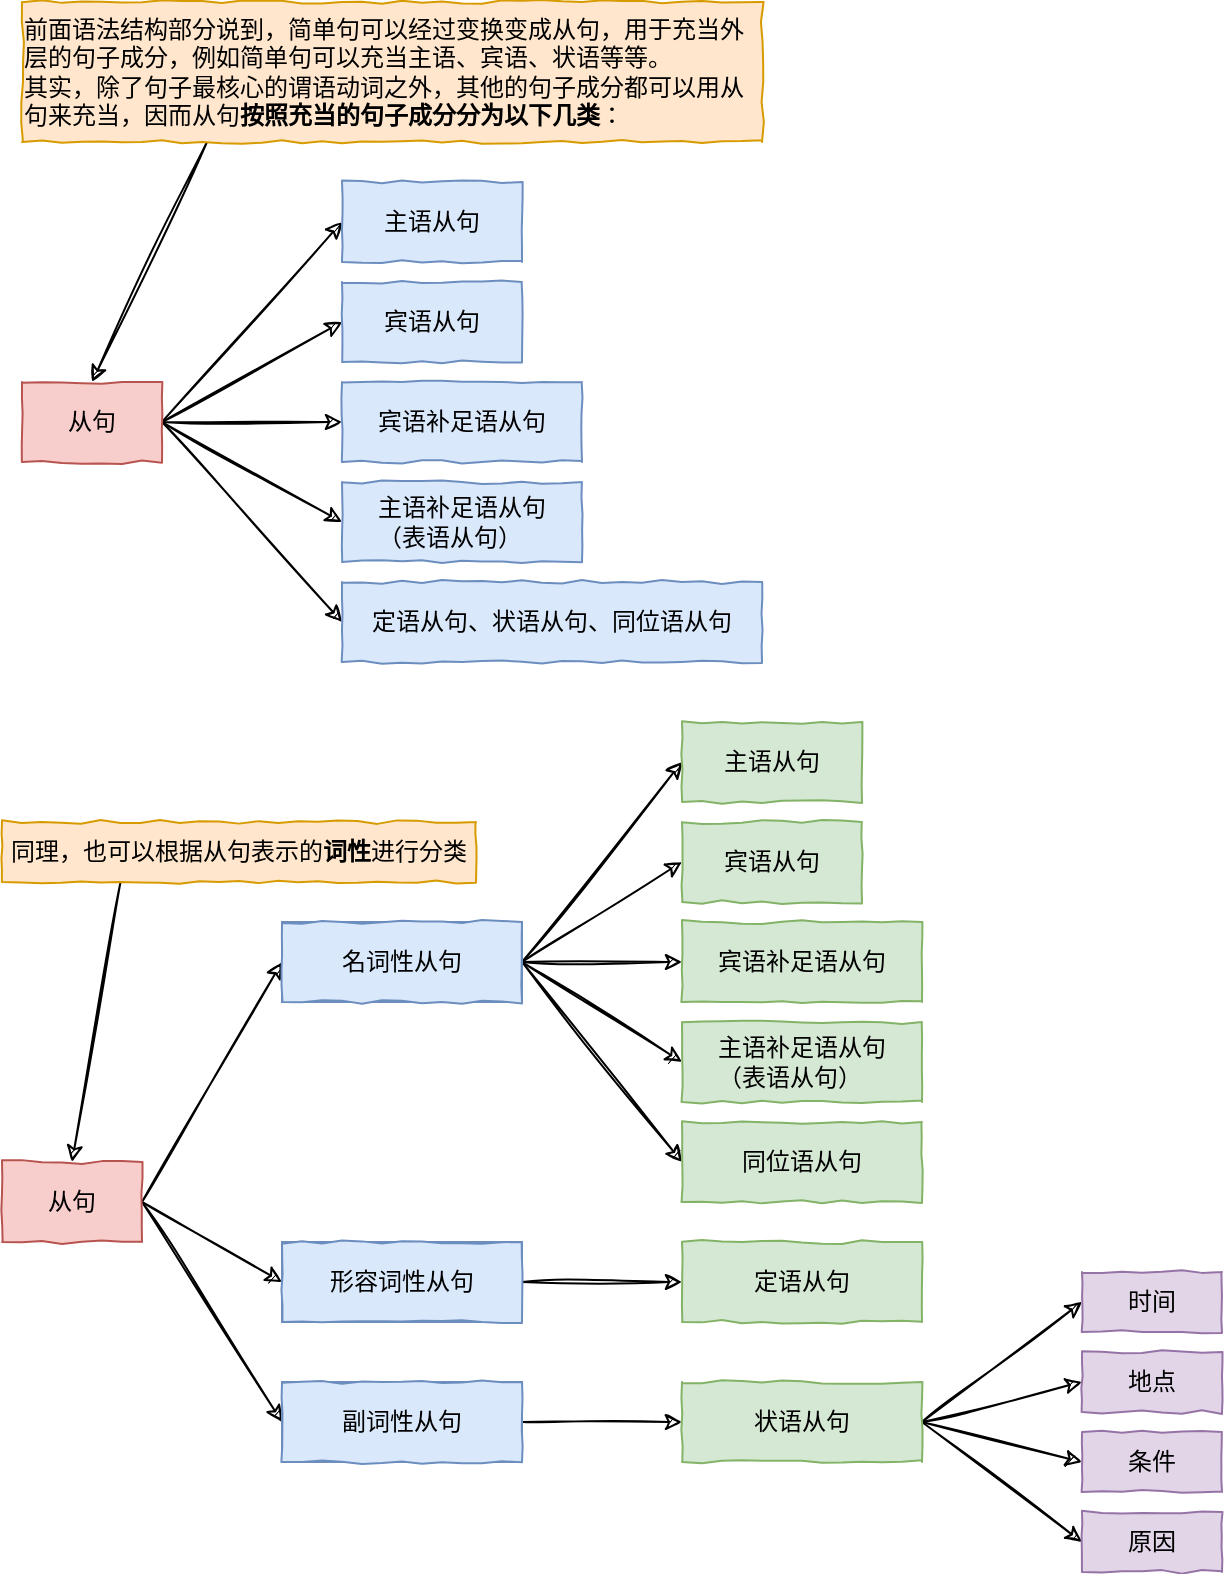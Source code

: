 <mxfile>
    <diagram id="W4gMhtp-rm97w0HH8YJQ" name="第 1 页">
        <mxGraphModel dx="936" dy="665" grid="1" gridSize="10" guides="1" tooltips="1" connect="1" arrows="1" fold="1" page="1" pageScale="1" pageWidth="827" pageHeight="1169" math="0" shadow="0">
            <root>
                <mxCell id="0"/>
                <mxCell id="1" parent="0"/>
                <mxCell id="15" style="edgeStyle=none;html=1;exitX=0.25;exitY=1;exitDx=0;exitDy=0;entryX=0.5;entryY=0;entryDx=0;entryDy=0;sketch=1;" parent="1" source="2" target="3" edge="1">
                    <mxGeometry relative="1" as="geometry"/>
                </mxCell>
                <mxCell id="2" value="&lt;div style=&quot;text-align: left&quot;&gt;前面语法结构部分说到，简单句可以经过变换变成从句，用于充当外层的句子成分，例如简单句可以充当主语、宾语、状语等等。&lt;/div&gt;&lt;div style=&quot;text-align: left&quot;&gt;其实，除了句子最核心的谓语动词之外，其他的句子成分都可以用从句来充当，因而从句&lt;b&gt;按照充当的句子成分分为以下几类&lt;/b&gt;：&lt;/div&gt;" style="text;html=1;strokeColor=#d79b00;fillColor=#ffe6cc;align=center;verticalAlign=middle;whiteSpace=wrap;rounded=0;comic=1;" parent="1" vertex="1">
                    <mxGeometry x="40" y="70" width="370" height="70" as="geometry"/>
                </mxCell>
                <mxCell id="9" style="edgeStyle=none;html=1;exitX=1;exitY=0.5;exitDx=0;exitDy=0;entryX=0;entryY=0.5;entryDx=0;entryDy=0;sketch=1;" parent="1" source="3" target="4" edge="1">
                    <mxGeometry relative="1" as="geometry"/>
                </mxCell>
                <mxCell id="10" style="edgeStyle=none;html=1;exitX=1;exitY=0.5;exitDx=0;exitDy=0;entryX=0;entryY=0.5;entryDx=0;entryDy=0;sketch=1;" parent="1" source="3" target="5" edge="1">
                    <mxGeometry relative="1" as="geometry"/>
                </mxCell>
                <mxCell id="11" style="edgeStyle=none;html=1;exitX=1;exitY=0.5;exitDx=0;exitDy=0;entryX=0;entryY=0.5;entryDx=0;entryDy=0;sketch=1;" parent="1" source="3" target="6" edge="1">
                    <mxGeometry relative="1" as="geometry"/>
                </mxCell>
                <mxCell id="12" style="edgeStyle=none;html=1;exitX=1;exitY=0.5;exitDx=0;exitDy=0;entryX=0;entryY=0.5;entryDx=0;entryDy=0;sketch=1;" parent="1" source="3" target="7" edge="1">
                    <mxGeometry relative="1" as="geometry"/>
                </mxCell>
                <mxCell id="13" style="edgeStyle=none;html=1;exitX=1;exitY=0.5;exitDx=0;exitDy=0;entryX=0;entryY=0.5;entryDx=0;entryDy=0;sketch=1;" parent="1" source="3" target="8" edge="1">
                    <mxGeometry relative="1" as="geometry"/>
                </mxCell>
                <mxCell id="3" value="&lt;div style=&quot;text-align: left&quot;&gt;从句&lt;/div&gt;" style="text;html=1;strokeColor=#b85450;fillColor=#f8cecc;align=center;verticalAlign=middle;whiteSpace=wrap;rounded=0;comic=1;" parent="1" vertex="1">
                    <mxGeometry x="40" y="260" width="70" height="40" as="geometry"/>
                </mxCell>
                <mxCell id="4" value="&lt;div style=&quot;text-align: left&quot;&gt;主语从句&lt;/div&gt;" style="text;html=1;strokeColor=#6c8ebf;fillColor=#dae8fc;align=center;verticalAlign=middle;whiteSpace=wrap;rounded=0;comic=1;" parent="1" vertex="1">
                    <mxGeometry x="200" y="160" width="90" height="40" as="geometry"/>
                </mxCell>
                <mxCell id="5" value="&lt;div style=&quot;text-align: left&quot;&gt;宾语从句&lt;/div&gt;" style="text;html=1;strokeColor=#6c8ebf;fillColor=#dae8fc;align=center;verticalAlign=middle;whiteSpace=wrap;rounded=0;comic=1;" parent="1" vertex="1">
                    <mxGeometry x="200" y="210" width="90" height="40" as="geometry"/>
                </mxCell>
                <mxCell id="6" value="&lt;div style=&quot;text-align: left&quot;&gt;宾语补足语从句&lt;/div&gt;" style="text;html=1;strokeColor=#6c8ebf;fillColor=#dae8fc;align=center;verticalAlign=middle;whiteSpace=wrap;rounded=0;comic=1;" parent="1" vertex="1">
                    <mxGeometry x="200" y="260" width="120" height="40" as="geometry"/>
                </mxCell>
                <mxCell id="7" value="&lt;div style=&quot;text-align: left&quot;&gt;主语补足语从句&lt;/div&gt;&lt;div style=&quot;text-align: left&quot;&gt;（表语从句）&lt;/div&gt;" style="text;html=1;strokeColor=#6c8ebf;fillColor=#dae8fc;align=center;verticalAlign=middle;whiteSpace=wrap;rounded=0;comic=1;" parent="1" vertex="1">
                    <mxGeometry x="200" y="310" width="120" height="40" as="geometry"/>
                </mxCell>
                <mxCell id="8" value="&lt;div style=&quot;text-align: left&quot;&gt;定语从句、状语从句、同位语从句&lt;/div&gt;" style="text;html=1;strokeColor=#6c8ebf;fillColor=#dae8fc;align=center;verticalAlign=middle;whiteSpace=wrap;rounded=0;comic=1;" parent="1" vertex="1">
                    <mxGeometry x="200" y="360" width="210" height="40" as="geometry"/>
                </mxCell>
                <mxCell id="19" style="edgeStyle=none;html=1;exitX=0.25;exitY=1;exitDx=0;exitDy=0;entryX=0.5;entryY=0;entryDx=0;entryDy=0;sketch=1;" parent="1" source="17" target="18" edge="1">
                    <mxGeometry relative="1" as="geometry"/>
                </mxCell>
                <mxCell id="17" value="&lt;div style=&quot;text-align: left&quot;&gt;同理，也可以根据从句表示的&lt;b&gt;词性&lt;/b&gt;进行分类&lt;/div&gt;" style="text;html=1;strokeColor=#d79b00;fillColor=#ffe6cc;align=center;verticalAlign=middle;whiteSpace=wrap;rounded=0;comic=1;" parent="1" vertex="1">
                    <mxGeometry x="30" y="480" width="237" height="30" as="geometry"/>
                </mxCell>
                <mxCell id="21" style="edgeStyle=none;html=1;exitX=1;exitY=0.5;exitDx=0;exitDy=0;entryX=0;entryY=0.5;entryDx=0;entryDy=0;sketch=1;" parent="1" source="18" target="20" edge="1">
                    <mxGeometry relative="1" as="geometry"/>
                </mxCell>
                <mxCell id="35" style="edgeStyle=none;html=1;exitX=1;exitY=0.5;exitDx=0;exitDy=0;entryX=0;entryY=0.5;entryDx=0;entryDy=0;sketch=1;" parent="1" source="18" target="32" edge="1">
                    <mxGeometry relative="1" as="geometry"/>
                </mxCell>
                <mxCell id="38" style="edgeStyle=none;html=1;exitX=1;exitY=0.5;exitDx=0;exitDy=0;entryX=0;entryY=0.5;entryDx=0;entryDy=0;sketch=1;" parent="1" source="18" target="36" edge="1">
                    <mxGeometry relative="1" as="geometry"/>
                </mxCell>
                <mxCell id="18" value="&lt;div style=&quot;text-align: left&quot;&gt;从句&lt;/div&gt;" style="text;html=1;strokeColor=#b85450;fillColor=#f8cecc;align=center;verticalAlign=middle;whiteSpace=wrap;rounded=0;comic=1;" parent="1" vertex="1">
                    <mxGeometry x="30" y="650" width="70" height="40" as="geometry"/>
                </mxCell>
                <mxCell id="27" style="edgeStyle=none;html=1;exitX=1;exitY=0.5;exitDx=0;exitDy=0;entryX=0;entryY=0.5;entryDx=0;entryDy=0;sketch=1;" parent="1" source="20" target="22" edge="1">
                    <mxGeometry relative="1" as="geometry"/>
                </mxCell>
                <mxCell id="28" style="edgeStyle=none;html=1;exitX=1;exitY=0.5;exitDx=0;exitDy=0;entryX=0;entryY=0.5;entryDx=0;entryDy=0;sketch=1;" parent="1" source="20" target="23" edge="1">
                    <mxGeometry relative="1" as="geometry"/>
                </mxCell>
                <mxCell id="29" style="edgeStyle=none;html=1;exitX=1;exitY=0.5;exitDx=0;exitDy=0;entryX=0;entryY=0.5;entryDx=0;entryDy=0;sketch=1;" parent="1" source="20" target="25" edge="1">
                    <mxGeometry relative="1" as="geometry"/>
                </mxCell>
                <mxCell id="30" style="edgeStyle=none;html=1;exitX=1;exitY=0.5;exitDx=0;exitDy=0;entryX=0;entryY=0.5;entryDx=0;entryDy=0;sketch=1;" parent="1" source="20" target="24" edge="1">
                    <mxGeometry relative="1" as="geometry"/>
                </mxCell>
                <mxCell id="31" style="edgeStyle=none;html=1;exitX=1;exitY=0.5;exitDx=0;exitDy=0;entryX=0;entryY=0.5;entryDx=0;entryDy=0;sketch=1;" parent="1" source="20" target="26" edge="1">
                    <mxGeometry relative="1" as="geometry"/>
                </mxCell>
                <mxCell id="20" value="&lt;div style=&quot;text-align: left&quot;&gt;名词性从句&lt;/div&gt;" style="text;html=1;strokeColor=#6c8ebf;fillColor=#dae8fc;align=center;verticalAlign=middle;whiteSpace=wrap;rounded=0;" parent="1" vertex="1">
                    <mxGeometry x="170" y="530" width="120" height="40" as="geometry"/>
                </mxCell>
                <mxCell id="22" value="&lt;div style=&quot;text-align: left&quot;&gt;主语从句&lt;/div&gt;" style="text;html=1;strokeColor=#82b366;fillColor=#d5e8d4;align=center;verticalAlign=middle;whiteSpace=wrap;rounded=0;comic=1;" parent="1" vertex="1">
                    <mxGeometry x="370" y="430" width="90" height="40" as="geometry"/>
                </mxCell>
                <mxCell id="23" value="&lt;div style=&quot;text-align: left&quot;&gt;宾语从句&lt;/div&gt;" style="text;html=1;strokeColor=#82b366;fillColor=#d5e8d4;align=center;verticalAlign=middle;whiteSpace=wrap;rounded=0;comic=1;" parent="1" vertex="1">
                    <mxGeometry x="370" y="480" width="90" height="40" as="geometry"/>
                </mxCell>
                <mxCell id="24" value="&lt;div style=&quot;text-align: left&quot;&gt;主语补足语从句&lt;/div&gt;&lt;div style=&quot;text-align: left&quot;&gt;（表语从句）&lt;/div&gt;" style="text;html=1;strokeColor=#82b366;fillColor=#d5e8d4;align=center;verticalAlign=middle;whiteSpace=wrap;rounded=0;comic=1;" parent="1" vertex="1">
                    <mxGeometry x="370" y="580" width="120" height="40" as="geometry"/>
                </mxCell>
                <mxCell id="25" value="&lt;div style=&quot;text-align: left&quot;&gt;宾语补足语从句&lt;/div&gt;" style="text;html=1;strokeColor=#82b366;fillColor=#d5e8d4;align=center;verticalAlign=middle;whiteSpace=wrap;rounded=0;comic=1;" parent="1" vertex="1">
                    <mxGeometry x="370" y="530" width="120" height="40" as="geometry"/>
                </mxCell>
                <mxCell id="26" value="&lt;div style=&quot;text-align: left&quot;&gt;同位语从句&lt;/div&gt;" style="text;html=1;strokeColor=#82b366;fillColor=#d5e8d4;align=center;verticalAlign=middle;whiteSpace=wrap;rounded=0;comic=1;" parent="1" vertex="1">
                    <mxGeometry x="370" y="630" width="120" height="40" as="geometry"/>
                </mxCell>
                <mxCell id="34" style="edgeStyle=none;html=1;exitX=1;exitY=0.5;exitDx=0;exitDy=0;entryX=0;entryY=0.5;entryDx=0;entryDy=0;sketch=1;" parent="1" source="32" target="33" edge="1">
                    <mxGeometry relative="1" as="geometry"/>
                </mxCell>
                <mxCell id="32" value="&lt;div style=&quot;text-align: left&quot;&gt;形容词性从句&lt;/div&gt;" style="text;html=1;strokeColor=#6c8ebf;fillColor=#dae8fc;align=center;verticalAlign=middle;whiteSpace=wrap;rounded=0;" parent="1" vertex="1">
                    <mxGeometry x="170" y="690" width="120" height="40" as="geometry"/>
                </mxCell>
                <mxCell id="33" value="&lt;div style=&quot;text-align: left&quot;&gt;定语从句&lt;/div&gt;" style="text;html=1;strokeColor=#82b366;fillColor=#d5e8d4;align=center;verticalAlign=middle;whiteSpace=wrap;rounded=0;comic=1;" parent="1" vertex="1">
                    <mxGeometry x="370" y="690" width="120" height="40" as="geometry"/>
                </mxCell>
                <mxCell id="39" style="edgeStyle=none;html=1;exitX=1;exitY=0.5;exitDx=0;exitDy=0;entryX=0;entryY=0.5;entryDx=0;entryDy=0;sketch=1;" parent="1" source="36" target="37" edge="1">
                    <mxGeometry relative="1" as="geometry"/>
                </mxCell>
                <mxCell id="36" value="&lt;div style=&quot;text-align: left&quot;&gt;副词性从句&lt;/div&gt;" style="text;html=1;strokeColor=#6c8ebf;fillColor=#dae8fc;align=center;verticalAlign=middle;whiteSpace=wrap;rounded=0;" parent="1" vertex="1">
                    <mxGeometry x="170" y="760" width="120" height="40" as="geometry"/>
                </mxCell>
                <mxCell id="44" style="edgeStyle=none;html=1;exitX=1;exitY=0.5;exitDx=0;exitDy=0;entryX=0;entryY=0.5;entryDx=0;entryDy=0;sketch=1;" parent="1" source="37" target="40" edge="1">
                    <mxGeometry relative="1" as="geometry"/>
                </mxCell>
                <mxCell id="45" style="edgeStyle=none;html=1;exitX=1;exitY=0.5;exitDx=0;exitDy=0;entryX=0;entryY=0.5;entryDx=0;entryDy=0;sketch=1;" parent="1" source="37" target="41" edge="1">
                    <mxGeometry relative="1" as="geometry"/>
                </mxCell>
                <mxCell id="46" style="edgeStyle=none;html=1;exitX=1;exitY=0.5;exitDx=0;exitDy=0;entryX=0;entryY=0.5;entryDx=0;entryDy=0;sketch=1;" parent="1" source="37" target="42" edge="1">
                    <mxGeometry relative="1" as="geometry"/>
                </mxCell>
                <mxCell id="47" style="edgeStyle=none;html=1;exitX=1;exitY=0.5;exitDx=0;exitDy=0;entryX=0;entryY=0.5;entryDx=0;entryDy=0;sketch=1;" parent="1" source="37" target="43" edge="1">
                    <mxGeometry relative="1" as="geometry"/>
                </mxCell>
                <mxCell id="37" value="&lt;div style=&quot;text-align: left&quot;&gt;状语从句&lt;br&gt;&lt;/div&gt;" style="text;html=1;strokeColor=#82b366;fillColor=#d5e8d4;align=center;verticalAlign=middle;whiteSpace=wrap;rounded=0;comic=1;" parent="1" vertex="1">
                    <mxGeometry x="370" y="760" width="120" height="40" as="geometry"/>
                </mxCell>
                <mxCell id="40" value="&lt;div style=&quot;text-align: left&quot;&gt;时间&lt;br&gt;&lt;/div&gt;" style="text;html=1;strokeColor=#9673a6;fillColor=#e1d5e7;align=center;verticalAlign=middle;whiteSpace=wrap;rounded=0;comic=1;" parent="1" vertex="1">
                    <mxGeometry x="570" y="705" width="70" height="30" as="geometry"/>
                </mxCell>
                <mxCell id="41" value="&lt;div style=&quot;text-align: left&quot;&gt;地点&lt;br&gt;&lt;/div&gt;" style="text;html=1;strokeColor=#9673a6;fillColor=#e1d5e7;align=center;verticalAlign=middle;whiteSpace=wrap;rounded=0;comic=1;" parent="1" vertex="1">
                    <mxGeometry x="570" y="745" width="70" height="30" as="geometry"/>
                </mxCell>
                <mxCell id="42" value="&lt;div style=&quot;text-align: left&quot;&gt;条件&lt;br&gt;&lt;/div&gt;" style="text;html=1;strokeColor=#9673a6;fillColor=#e1d5e7;align=center;verticalAlign=middle;whiteSpace=wrap;rounded=0;comic=1;" parent="1" vertex="1">
                    <mxGeometry x="570" y="785" width="70" height="30" as="geometry"/>
                </mxCell>
                <mxCell id="43" value="&lt;div style=&quot;text-align: left&quot;&gt;原因&lt;br&gt;&lt;/div&gt;" style="text;html=1;strokeColor=#9673a6;fillColor=#e1d5e7;align=center;verticalAlign=middle;whiteSpace=wrap;rounded=0;comic=1;" parent="1" vertex="1">
                    <mxGeometry x="570" y="825" width="70" height="30" as="geometry"/>
                </mxCell>
                <mxCell id="49" value="&lt;div style=&quot;text-align: left&quot;&gt;名词性从句&lt;/div&gt;" style="text;html=1;strokeColor=#6c8ebf;fillColor=#dae8fc;align=center;verticalAlign=middle;whiteSpace=wrap;rounded=0;comic=1;" vertex="1" parent="1">
                    <mxGeometry x="170" y="530" width="120" height="40" as="geometry"/>
                </mxCell>
                <mxCell id="50" value="&lt;div style=&quot;text-align: left&quot;&gt;形容词性从句&lt;/div&gt;" style="text;html=1;strokeColor=#6c8ebf;fillColor=#dae8fc;align=center;verticalAlign=middle;whiteSpace=wrap;rounded=0;comic=1;" vertex="1" parent="1">
                    <mxGeometry x="170" y="690" width="120" height="40" as="geometry"/>
                </mxCell>
                <mxCell id="51" value="&lt;div style=&quot;text-align: left&quot;&gt;副词性从句&lt;/div&gt;" style="text;html=1;strokeColor=#6c8ebf;fillColor=#dae8fc;align=center;verticalAlign=middle;whiteSpace=wrap;rounded=0;comic=1;" vertex="1" parent="1">
                    <mxGeometry x="170" y="760" width="120" height="40" as="geometry"/>
                </mxCell>
            </root>
        </mxGraphModel>
    </diagram>
</mxfile>